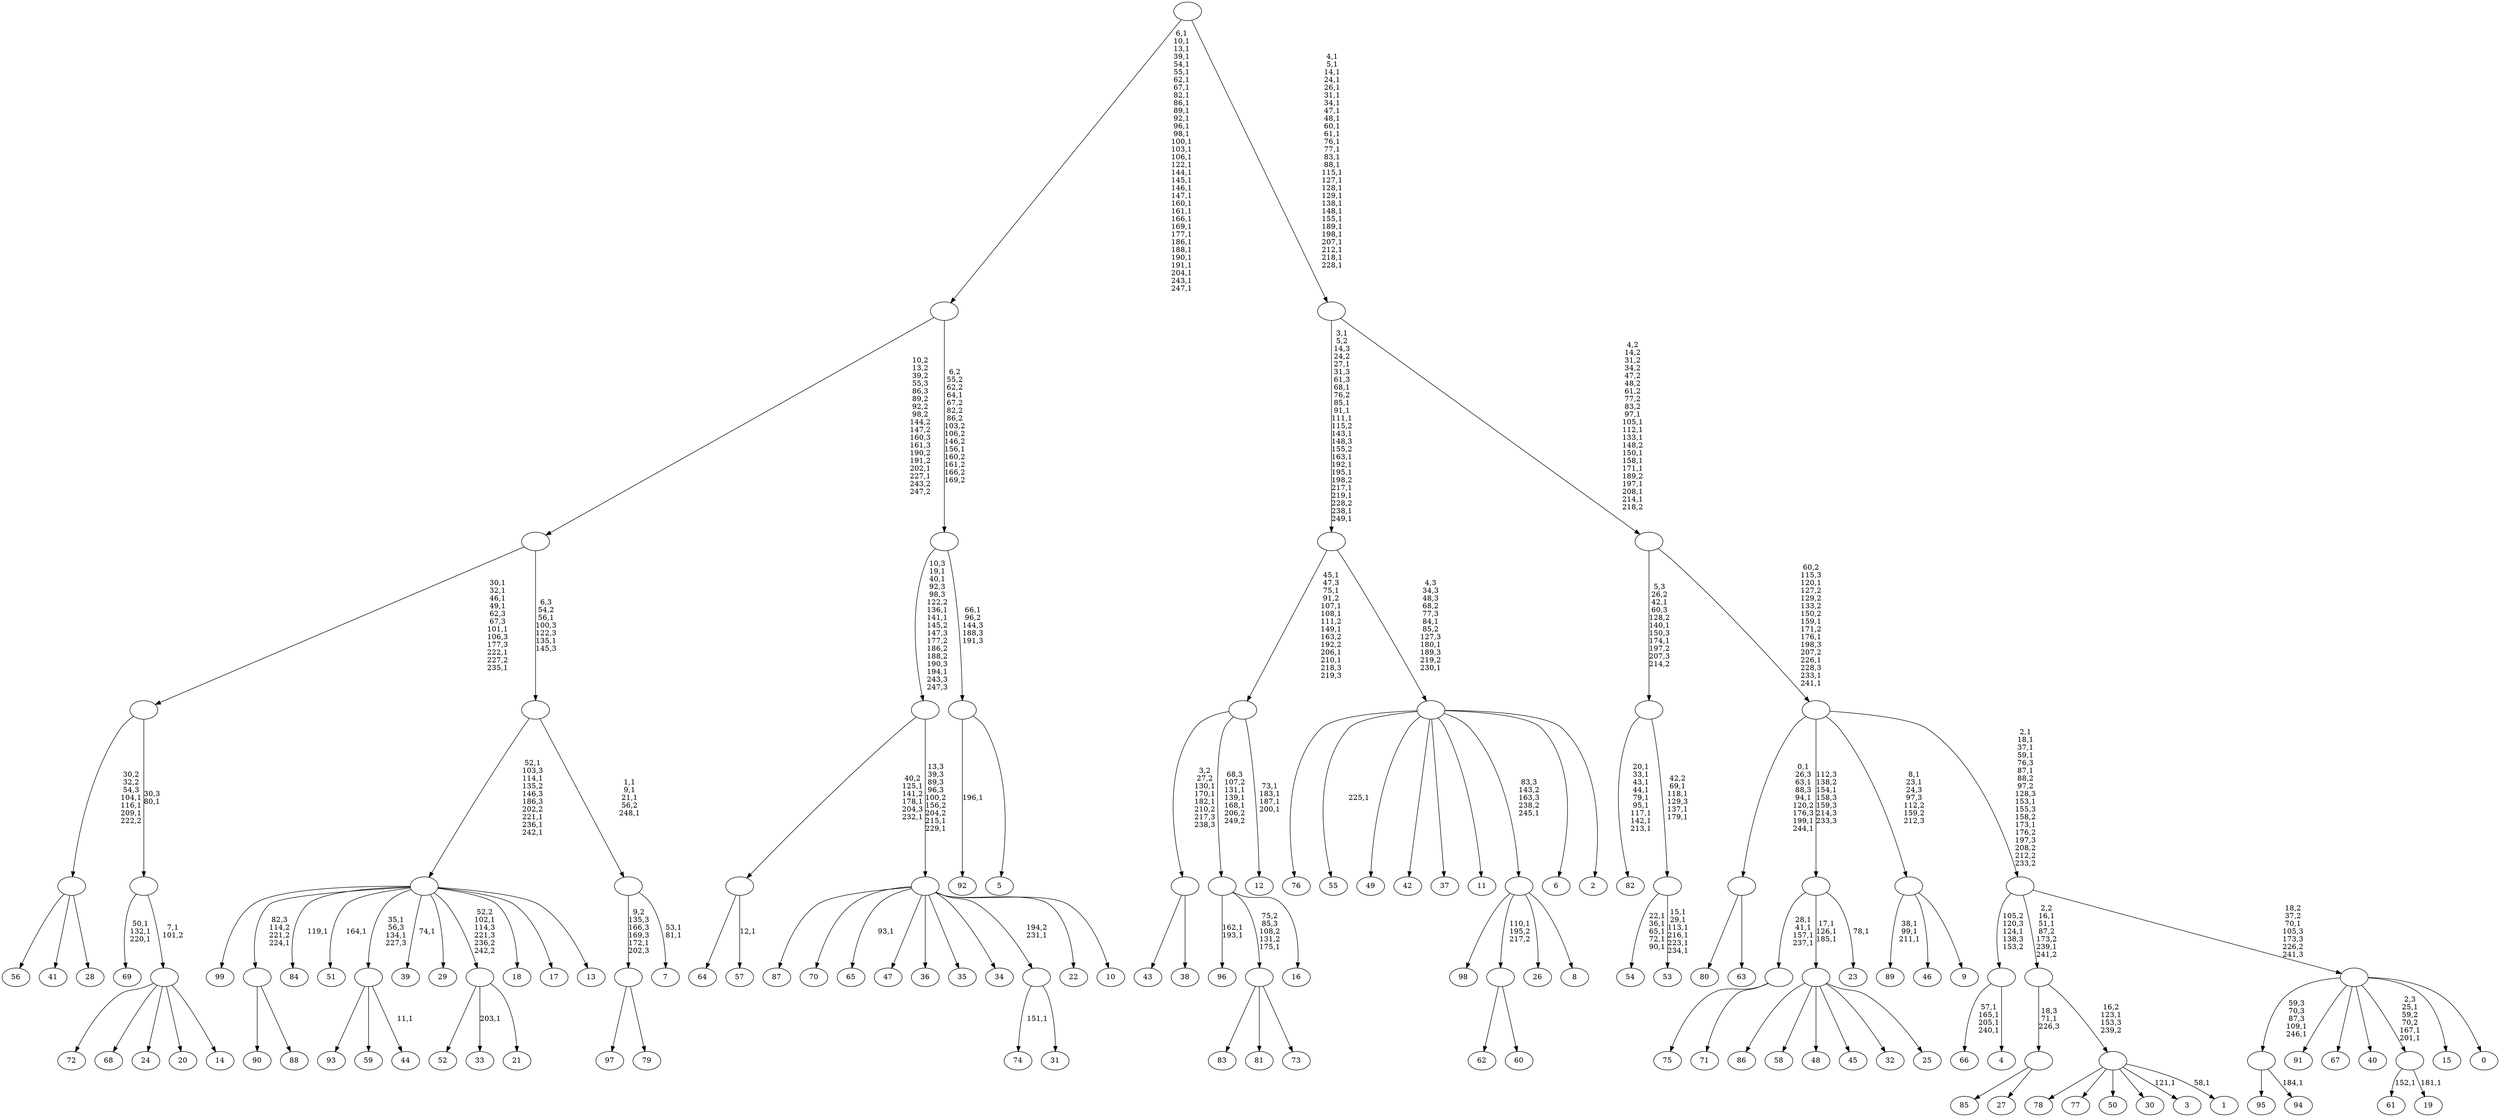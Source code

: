 digraph T {
	350 [label="99"]
	349 [label="98"]
	348 [label="97"]
	347 [label="96"]
	344 [label="95"]
	343 [label="94"]
	341 [label=""]
	339 [label="93"]
	338 [label="92"]
	336 [label="91"]
	335 [label="90"]
	334 [label="89"]
	330 [label="88"]
	329 [label=""]
	328 [label="87"]
	327 [label="86"]
	326 [label="85"]
	325 [label="84"]
	323 [label="83"]
	322 [label="82"]
	312 [label="81"]
	311 [label="80"]
	310 [label="79"]
	309 [label=""]
	308 [label="78"]
	307 [label="77"]
	306 [label="76"]
	305 [label="75"]
	304 [label="74"]
	302 [label="73"]
	301 [label=""]
	300 [label="72"]
	299 [label="71"]
	298 [label=""]
	294 [label="70"]
	293 [label="69"]
	289 [label="68"]
	288 [label="67"]
	287 [label="66"]
	282 [label="65"]
	280 [label="64"]
	279 [label="63"]
	278 [label=""]
	273 [label="62"]
	272 [label="61"]
	270 [label="60"]
	269 [label=""]
	268 [label="59"]
	267 [label="58"]
	266 [label="57"]
	264 [label=""]
	261 [label="56"]
	260 [label="55"]
	258 [label="54"]
	252 [label="53"]
	245 [label=""]
	241 [label=""]
	238 [label="52"]
	237 [label="51"]
	235 [label="50"]
	234 [label="49"]
	233 [label="48"]
	232 [label="47"]
	231 [label="46"]
	230 [label="45"]
	229 [label="44"]
	227 [label=""]
	225 [label="43"]
	224 [label="42"]
	223 [label="41"]
	222 [label="40"]
	221 [label="39"]
	219 [label="38"]
	218 [label=""]
	215 [label="37"]
	214 [label="36"]
	213 [label="35"]
	212 [label="34"]
	211 [label="33"]
	209 [label="32"]
	208 [label="31"]
	207 [label=""]
	206 [label="30"]
	205 [label="29"]
	204 [label="28"]
	203 [label=""]
	200 [label="27"]
	199 [label=""]
	198 [label="26"]
	197 [label="25"]
	196 [label=""]
	193 [label="24"]
	192 [label="23"]
	190 [label=""]
	189 [label="22"]
	188 [label="21"]
	187 [label=""]
	186 [label="20"]
	185 [label="19"]
	183 [label=""]
	180 [label="18"]
	179 [label="17"]
	178 [label="16"]
	177 [label=""]
	174 [label="15"]
	173 [label="14"]
	172 [label=""]
	171 [label=""]
	170 [label=""]
	163 [label="13"]
	162 [label=""]
	157 [label="12"]
	152 [label=""]
	145 [label="11"]
	144 [label="10"]
	143 [label=""]
	141 [label=""]
	136 [label="9"]
	135 [label=""]
	133 [label="8"]
	132 [label=""]
	131 [label="7"]
	128 [label=""]
	124 [label=""]
	122 [label=""]
	120 [label="6"]
	119 [label="5"]
	118 [label=""]
	117 [label=""]
	115 [label=""]
	81 [label="4"]
	80 [label=""]
	79 [label="3"]
	77 [label="2"]
	76 [label=""]
	73 [label=""]
	59 [label="1"]
	57 [label=""]
	56 [label=""]
	53 [label="0"]
	52 [label=""]
	51 [label=""]
	44 [label=""]
	38 [label=""]
	28 [label=""]
	0 [label=""]
	341 -> 343 [label="184,1"]
	341 -> 344 [label=""]
	329 -> 335 [label=""]
	329 -> 330 [label=""]
	309 -> 348 [label=""]
	309 -> 310 [label=""]
	301 -> 323 [label=""]
	301 -> 312 [label=""]
	301 -> 302 [label=""]
	298 -> 305 [label=""]
	298 -> 299 [label=""]
	278 -> 311 [label=""]
	278 -> 279 [label=""]
	269 -> 273 [label=""]
	269 -> 270 [label=""]
	264 -> 266 [label="12,1"]
	264 -> 280 [label=""]
	245 -> 252 [label="15,1\n29,1\n113,1\n216,1\n223,1\n234,1"]
	245 -> 258 [label="22,1\n36,1\n65,1\n72,1\n90,1"]
	241 -> 245 [label="42,2\n69,1\n118,1\n129,3\n137,1\n179,1"]
	241 -> 322 [label="20,1\n33,1\n43,1\n44,1\n79,1\n95,1\n117,1\n142,1\n213,1"]
	227 -> 229 [label="11,1"]
	227 -> 339 [label=""]
	227 -> 268 [label=""]
	218 -> 225 [label=""]
	218 -> 219 [label=""]
	207 -> 304 [label="151,1"]
	207 -> 208 [label=""]
	203 -> 261 [label=""]
	203 -> 223 [label=""]
	203 -> 204 [label=""]
	199 -> 326 [label=""]
	199 -> 200 [label=""]
	196 -> 327 [label=""]
	196 -> 267 [label=""]
	196 -> 233 [label=""]
	196 -> 230 [label=""]
	196 -> 209 [label=""]
	196 -> 197 [label=""]
	190 -> 192 [label="78,1"]
	190 -> 196 [label="17,1\n126,1\n185,1"]
	190 -> 298 [label="28,1\n41,1\n157,1\n237,1"]
	187 -> 211 [label="203,1"]
	187 -> 238 [label=""]
	187 -> 188 [label=""]
	183 -> 185 [label="181,1"]
	183 -> 272 [label="152,1"]
	177 -> 347 [label="162,1\n193,1"]
	177 -> 301 [label="75,2\n85,3\n108,2\n131,2\n175,1"]
	177 -> 178 [label=""]
	172 -> 300 [label=""]
	172 -> 289 [label=""]
	172 -> 193 [label=""]
	172 -> 186 [label=""]
	172 -> 173 [label=""]
	171 -> 293 [label="50,1\n132,1\n220,1"]
	171 -> 172 [label="7,1\n101,2"]
	170 -> 203 [label="30,2\n32,2\n54,3\n104,1\n116,1\n209,1\n222,2"]
	170 -> 171 [label="30,3\n80,1"]
	162 -> 221 [label="74,1"]
	162 -> 227 [label="35,1\n56,3\n134,1\n227,3"]
	162 -> 237 [label="164,1"]
	162 -> 325 [label="119,1"]
	162 -> 350 [label=""]
	162 -> 329 [label="82,3\n114,2\n221,2\n224,1"]
	162 -> 205 [label=""]
	162 -> 187 [label="52,2\n102,1\n114,3\n221,3\n236,2\n242,2"]
	162 -> 180 [label=""]
	162 -> 179 [label=""]
	162 -> 163 [label=""]
	152 -> 157 [label="73,1\n183,1\n187,1\n200,1"]
	152 -> 177 [label="68,3\n107,2\n131,1\n139,1\n168,1\n206,2\n249,2"]
	152 -> 218 [label="3,2\n27,2\n130,1\n170,1\n182,1\n210,2\n217,3\n238,3"]
	143 -> 282 [label="93,1"]
	143 -> 328 [label=""]
	143 -> 294 [label=""]
	143 -> 232 [label=""]
	143 -> 214 [label=""]
	143 -> 213 [label=""]
	143 -> 212 [label=""]
	143 -> 207 [label="194,2\n231,1"]
	143 -> 189 [label=""]
	143 -> 144 [label=""]
	141 -> 143 [label="13,3\n39,3\n89,3\n96,3\n100,2\n156,2\n204,2\n215,1\n229,1"]
	141 -> 264 [label="40,2\n125,1\n141,2\n178,1\n204,3\n232,1"]
	135 -> 334 [label="38,1\n99,1\n211,1"]
	135 -> 231 [label=""]
	135 -> 136 [label=""]
	132 -> 349 [label=""]
	132 -> 269 [label="110,1\n195,2\n217,2"]
	132 -> 198 [label=""]
	132 -> 133 [label=""]
	128 -> 131 [label="53,1\n81,1"]
	128 -> 309 [label="9,2\n135,3\n166,3\n169,3\n172,1\n202,3"]
	124 -> 128 [label="1,1\n9,1\n21,1\n56,2\n248,1"]
	124 -> 162 [label="52,1\n103,3\n114,1\n135,2\n146,3\n186,3\n202,2\n221,1\n236,1\n242,1"]
	122 -> 124 [label="6,3\n54,2\n56,1\n100,3\n122,3\n135,1\n145,3"]
	122 -> 170 [label="30,1\n32,1\n46,1\n49,1\n62,3\n67,3\n101,1\n106,3\n177,3\n222,1\n227,2\n235,1"]
	118 -> 338 [label="196,1"]
	118 -> 119 [label=""]
	117 -> 141 [label="10,3\n19,1\n40,1\n92,3\n98,3\n122,2\n136,1\n141,1\n145,2\n147,3\n177,2\n186,2\n188,2\n190,3\n194,1\n243,3\n247,3"]
	117 -> 118 [label="66,1\n96,2\n144,3\n188,3\n191,3"]
	115 -> 117 [label="6,2\n55,2\n62,2\n64,1\n67,2\n82,2\n86,2\n103,2\n106,2\n146,2\n156,1\n160,2\n161,2\n166,2\n169,2"]
	115 -> 122 [label="10,2\n13,2\n39,2\n55,3\n86,3\n89,2\n92,2\n98,2\n144,2\n147,2\n160,3\n161,3\n190,2\n191,2\n202,1\n227,1\n243,2\n247,2"]
	80 -> 287 [label="57,1\n165,1\n205,1\n240,1"]
	80 -> 81 [label=""]
	76 -> 260 [label="225,1"]
	76 -> 306 [label=""]
	76 -> 234 [label=""]
	76 -> 224 [label=""]
	76 -> 215 [label=""]
	76 -> 145 [label=""]
	76 -> 132 [label="83,3\n143,2\n163,3\n238,2\n245,1"]
	76 -> 120 [label=""]
	76 -> 77 [label=""]
	73 -> 76 [label="4,3\n34,3\n48,3\n68,2\n77,3\n84,1\n85,2\n127,3\n180,1\n189,3\n219,2\n230,1"]
	73 -> 152 [label="45,1\n47,3\n75,1\n91,2\n107,1\n108,1\n111,2\n149,1\n163,2\n192,2\n206,1\n210,1\n218,3\n219,3"]
	57 -> 59 [label="58,1"]
	57 -> 79 [label="121,1"]
	57 -> 308 [label=""]
	57 -> 307 [label=""]
	57 -> 235 [label=""]
	57 -> 206 [label=""]
	56 -> 199 [label="18,3\n71,1\n226,3"]
	56 -> 57 [label="16,2\n123,1\n153,3\n239,2"]
	52 -> 183 [label="2,3\n25,1\n59,2\n70,2\n167,1\n201,1"]
	52 -> 341 [label="59,3\n70,3\n87,3\n109,1\n246,1"]
	52 -> 336 [label=""]
	52 -> 288 [label=""]
	52 -> 222 [label=""]
	52 -> 174 [label=""]
	52 -> 53 [label=""]
	51 -> 56 [label="2,2\n16,1\n51,1\n87,2\n173,2\n239,1\n241,2"]
	51 -> 80 [label="105,2\n120,3\n124,1\n138,3\n153,2"]
	51 -> 52 [label="18,2\n37,2\n70,1\n105,3\n173,3\n226,2\n241,3"]
	44 -> 51 [label="2,1\n18,1\n37,1\n59,1\n76,3\n87,1\n88,2\n97,2\n128,3\n153,1\n155,3\n158,2\n173,1\n176,2\n197,3\n208,2\n212,2\n233,2"]
	44 -> 135 [label="8,1\n23,1\n24,3\n97,3\n112,2\n159,2\n212,3"]
	44 -> 278 [label="0,1\n26,3\n63,1\n88,3\n94,1\n120,2\n176,3\n199,1\n244,1"]
	44 -> 190 [label="112,3\n138,2\n154,1\n158,3\n159,3\n214,3\n233,3"]
	38 -> 44 [label="60,2\n115,3\n120,1\n127,2\n129,2\n133,2\n150,2\n159,1\n171,2\n176,1\n198,3\n207,2\n226,1\n228,3\n233,1\n241,1"]
	38 -> 241 [label="5,3\n26,2\n42,1\n60,3\n128,2\n140,1\n150,3\n174,1\n197,2\n207,3\n214,2"]
	28 -> 38 [label="4,2\n14,2\n31,2\n34,2\n47,2\n48,2\n61,2\n77,2\n83,2\n97,1\n105,1\n112,1\n133,1\n148,2\n150,1\n158,1\n171,1\n189,2\n197,1\n208,1\n214,1\n218,2"]
	28 -> 73 [label="3,1\n5,2\n14,3\n24,2\n27,1\n31,3\n61,3\n68,1\n76,2\n85,1\n91,1\n111,1\n115,2\n143,1\n148,3\n155,2\n163,1\n192,1\n195,1\n198,2\n217,1\n219,1\n228,2\n238,1\n249,1"]
	0 -> 28 [label="4,1\n5,1\n14,1\n24,1\n26,1\n31,1\n34,1\n47,1\n48,1\n60,1\n61,1\n76,1\n77,1\n83,1\n88,1\n115,1\n127,1\n128,1\n129,1\n138,1\n148,1\n155,1\n189,1\n198,1\n207,1\n212,1\n218,1\n228,1"]
	0 -> 115 [label="6,1\n10,1\n13,1\n39,1\n54,1\n55,1\n62,1\n67,1\n82,1\n86,1\n89,1\n92,1\n96,1\n98,1\n100,1\n103,1\n106,1\n122,1\n144,1\n145,1\n146,1\n147,1\n160,1\n161,1\n166,1\n169,1\n177,1\n186,1\n188,1\n190,1\n191,1\n204,1\n243,1\n247,1"]
}
